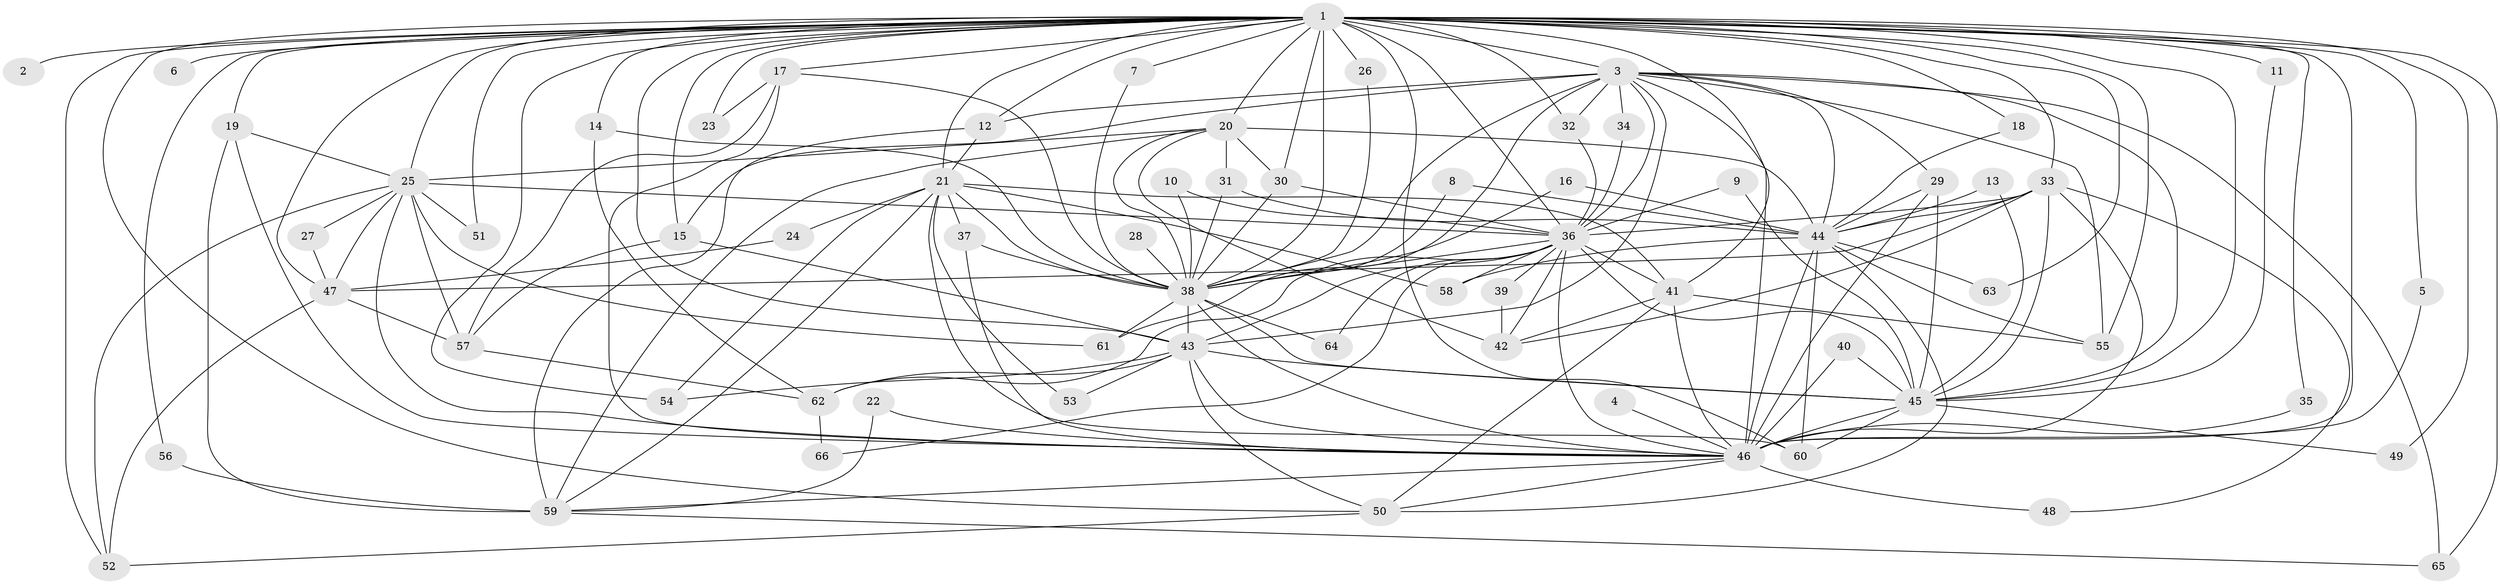 // original degree distribution, {17: 0.015267175572519083, 14: 0.015267175572519083, 16: 0.007633587786259542, 25: 0.007633587786259542, 24: 0.007633587786259542, 23: 0.007633587786259542, 28: 0.007633587786259542, 20: 0.007633587786259542, 27: 0.007633587786259542, 6: 0.030534351145038167, 9: 0.007633587786259542, 2: 0.4961832061068702, 4: 0.07633587786259542, 3: 0.24427480916030533, 5: 0.04580152671755725, 7: 0.007633587786259542, 13: 0.007633587786259542}
// Generated by graph-tools (version 1.1) at 2025/49/03/09/25 03:49:42]
// undirected, 66 vertices, 177 edges
graph export_dot {
graph [start="1"]
  node [color=gray90,style=filled];
  1;
  2;
  3;
  4;
  5;
  6;
  7;
  8;
  9;
  10;
  11;
  12;
  13;
  14;
  15;
  16;
  17;
  18;
  19;
  20;
  21;
  22;
  23;
  24;
  25;
  26;
  27;
  28;
  29;
  30;
  31;
  32;
  33;
  34;
  35;
  36;
  37;
  38;
  39;
  40;
  41;
  42;
  43;
  44;
  45;
  46;
  47;
  48;
  49;
  50;
  51;
  52;
  53;
  54;
  55;
  56;
  57;
  58;
  59;
  60;
  61;
  62;
  63;
  64;
  65;
  66;
  1 -- 2 [weight=2.0];
  1 -- 3 [weight=4.0];
  1 -- 5 [weight=1.0];
  1 -- 6 [weight=2.0];
  1 -- 7 [weight=1.0];
  1 -- 11 [weight=1.0];
  1 -- 12 [weight=1.0];
  1 -- 14 [weight=2.0];
  1 -- 15 [weight=1.0];
  1 -- 17 [weight=1.0];
  1 -- 18 [weight=1.0];
  1 -- 19 [weight=2.0];
  1 -- 20 [weight=2.0];
  1 -- 21 [weight=2.0];
  1 -- 23 [weight=2.0];
  1 -- 25 [weight=1.0];
  1 -- 26 [weight=2.0];
  1 -- 30 [weight=1.0];
  1 -- 32 [weight=1.0];
  1 -- 33 [weight=1.0];
  1 -- 35 [weight=1.0];
  1 -- 36 [weight=5.0];
  1 -- 38 [weight=4.0];
  1 -- 41 [weight=1.0];
  1 -- 43 [weight=5.0];
  1 -- 45 [weight=5.0];
  1 -- 46 [weight=4.0];
  1 -- 47 [weight=2.0];
  1 -- 49 [weight=1.0];
  1 -- 50 [weight=1.0];
  1 -- 51 [weight=1.0];
  1 -- 52 [weight=1.0];
  1 -- 54 [weight=1.0];
  1 -- 55 [weight=1.0];
  1 -- 56 [weight=1.0];
  1 -- 60 [weight=1.0];
  1 -- 63 [weight=3.0];
  1 -- 65 [weight=1.0];
  3 -- 12 [weight=1.0];
  3 -- 15 [weight=1.0];
  3 -- 29 [weight=1.0];
  3 -- 32 [weight=1.0];
  3 -- 34 [weight=1.0];
  3 -- 36 [weight=1.0];
  3 -- 38 [weight=1.0];
  3 -- 43 [weight=1.0];
  3 -- 44 [weight=1.0];
  3 -- 45 [weight=1.0];
  3 -- 46 [weight=1.0];
  3 -- 55 [weight=1.0];
  3 -- 61 [weight=1.0];
  3 -- 65 [weight=1.0];
  4 -- 46 [weight=1.0];
  5 -- 46 [weight=1.0];
  7 -- 38 [weight=1.0];
  8 -- 38 [weight=1.0];
  8 -- 44 [weight=1.0];
  9 -- 36 [weight=1.0];
  9 -- 45 [weight=1.0];
  10 -- 36 [weight=1.0];
  10 -- 38 [weight=1.0];
  11 -- 45 [weight=1.0];
  12 -- 21 [weight=1.0];
  12 -- 59 [weight=1.0];
  13 -- 44 [weight=1.0];
  13 -- 45 [weight=1.0];
  14 -- 38 [weight=1.0];
  14 -- 62 [weight=1.0];
  15 -- 43 [weight=1.0];
  15 -- 57 [weight=1.0];
  16 -- 38 [weight=1.0];
  16 -- 44 [weight=1.0];
  17 -- 23 [weight=1.0];
  17 -- 38 [weight=1.0];
  17 -- 46 [weight=1.0];
  17 -- 57 [weight=1.0];
  18 -- 44 [weight=1.0];
  19 -- 25 [weight=1.0];
  19 -- 46 [weight=1.0];
  19 -- 59 [weight=2.0];
  20 -- 25 [weight=1.0];
  20 -- 30 [weight=1.0];
  20 -- 31 [weight=1.0];
  20 -- 38 [weight=1.0];
  20 -- 42 [weight=1.0];
  20 -- 44 [weight=1.0];
  20 -- 59 [weight=1.0];
  21 -- 24 [weight=1.0];
  21 -- 37 [weight=1.0];
  21 -- 38 [weight=1.0];
  21 -- 41 [weight=1.0];
  21 -- 53 [weight=1.0];
  21 -- 54 [weight=1.0];
  21 -- 58 [weight=2.0];
  21 -- 59 [weight=1.0];
  21 -- 60 [weight=1.0];
  22 -- 46 [weight=1.0];
  22 -- 59 [weight=1.0];
  24 -- 47 [weight=1.0];
  25 -- 27 [weight=1.0];
  25 -- 36 [weight=1.0];
  25 -- 46 [weight=1.0];
  25 -- 47 [weight=1.0];
  25 -- 51 [weight=1.0];
  25 -- 52 [weight=1.0];
  25 -- 57 [weight=1.0];
  25 -- 61 [weight=1.0];
  26 -- 38 [weight=1.0];
  27 -- 47 [weight=1.0];
  28 -- 38 [weight=1.0];
  29 -- 44 [weight=1.0];
  29 -- 45 [weight=1.0];
  29 -- 46 [weight=1.0];
  30 -- 36 [weight=1.0];
  30 -- 38 [weight=1.0];
  31 -- 38 [weight=1.0];
  31 -- 44 [weight=1.0];
  32 -- 36 [weight=1.0];
  33 -- 36 [weight=1.0];
  33 -- 42 [weight=1.0];
  33 -- 44 [weight=1.0];
  33 -- 45 [weight=1.0];
  33 -- 46 [weight=2.0];
  33 -- 47 [weight=1.0];
  33 -- 48 [weight=1.0];
  34 -- 36 [weight=1.0];
  35 -- 46 [weight=1.0];
  36 -- 38 [weight=1.0];
  36 -- 39 [weight=1.0];
  36 -- 41 [weight=1.0];
  36 -- 42 [weight=1.0];
  36 -- 43 [weight=1.0];
  36 -- 45 [weight=1.0];
  36 -- 46 [weight=1.0];
  36 -- 58 [weight=1.0];
  36 -- 62 [weight=1.0];
  36 -- 64 [weight=1.0];
  36 -- 66 [weight=1.0];
  37 -- 38 [weight=1.0];
  37 -- 46 [weight=1.0];
  38 -- 43 [weight=1.0];
  38 -- 45 [weight=1.0];
  38 -- 46 [weight=1.0];
  38 -- 61 [weight=1.0];
  38 -- 64 [weight=1.0];
  39 -- 42 [weight=1.0];
  40 -- 45 [weight=1.0];
  40 -- 46 [weight=1.0];
  41 -- 42 [weight=1.0];
  41 -- 46 [weight=1.0];
  41 -- 50 [weight=1.0];
  41 -- 55 [weight=2.0];
  43 -- 45 [weight=1.0];
  43 -- 46 [weight=1.0];
  43 -- 50 [weight=1.0];
  43 -- 53 [weight=1.0];
  43 -- 54 [weight=1.0];
  43 -- 62 [weight=1.0];
  44 -- 46 [weight=2.0];
  44 -- 50 [weight=1.0];
  44 -- 55 [weight=1.0];
  44 -- 58 [weight=1.0];
  44 -- 60 [weight=1.0];
  44 -- 63 [weight=1.0];
  45 -- 46 [weight=1.0];
  45 -- 49 [weight=1.0];
  45 -- 60 [weight=1.0];
  46 -- 48 [weight=1.0];
  46 -- 50 [weight=1.0];
  46 -- 59 [weight=1.0];
  47 -- 52 [weight=1.0];
  47 -- 57 [weight=1.0];
  50 -- 52 [weight=1.0];
  56 -- 59 [weight=1.0];
  57 -- 62 [weight=1.0];
  59 -- 65 [weight=1.0];
  62 -- 66 [weight=1.0];
}
